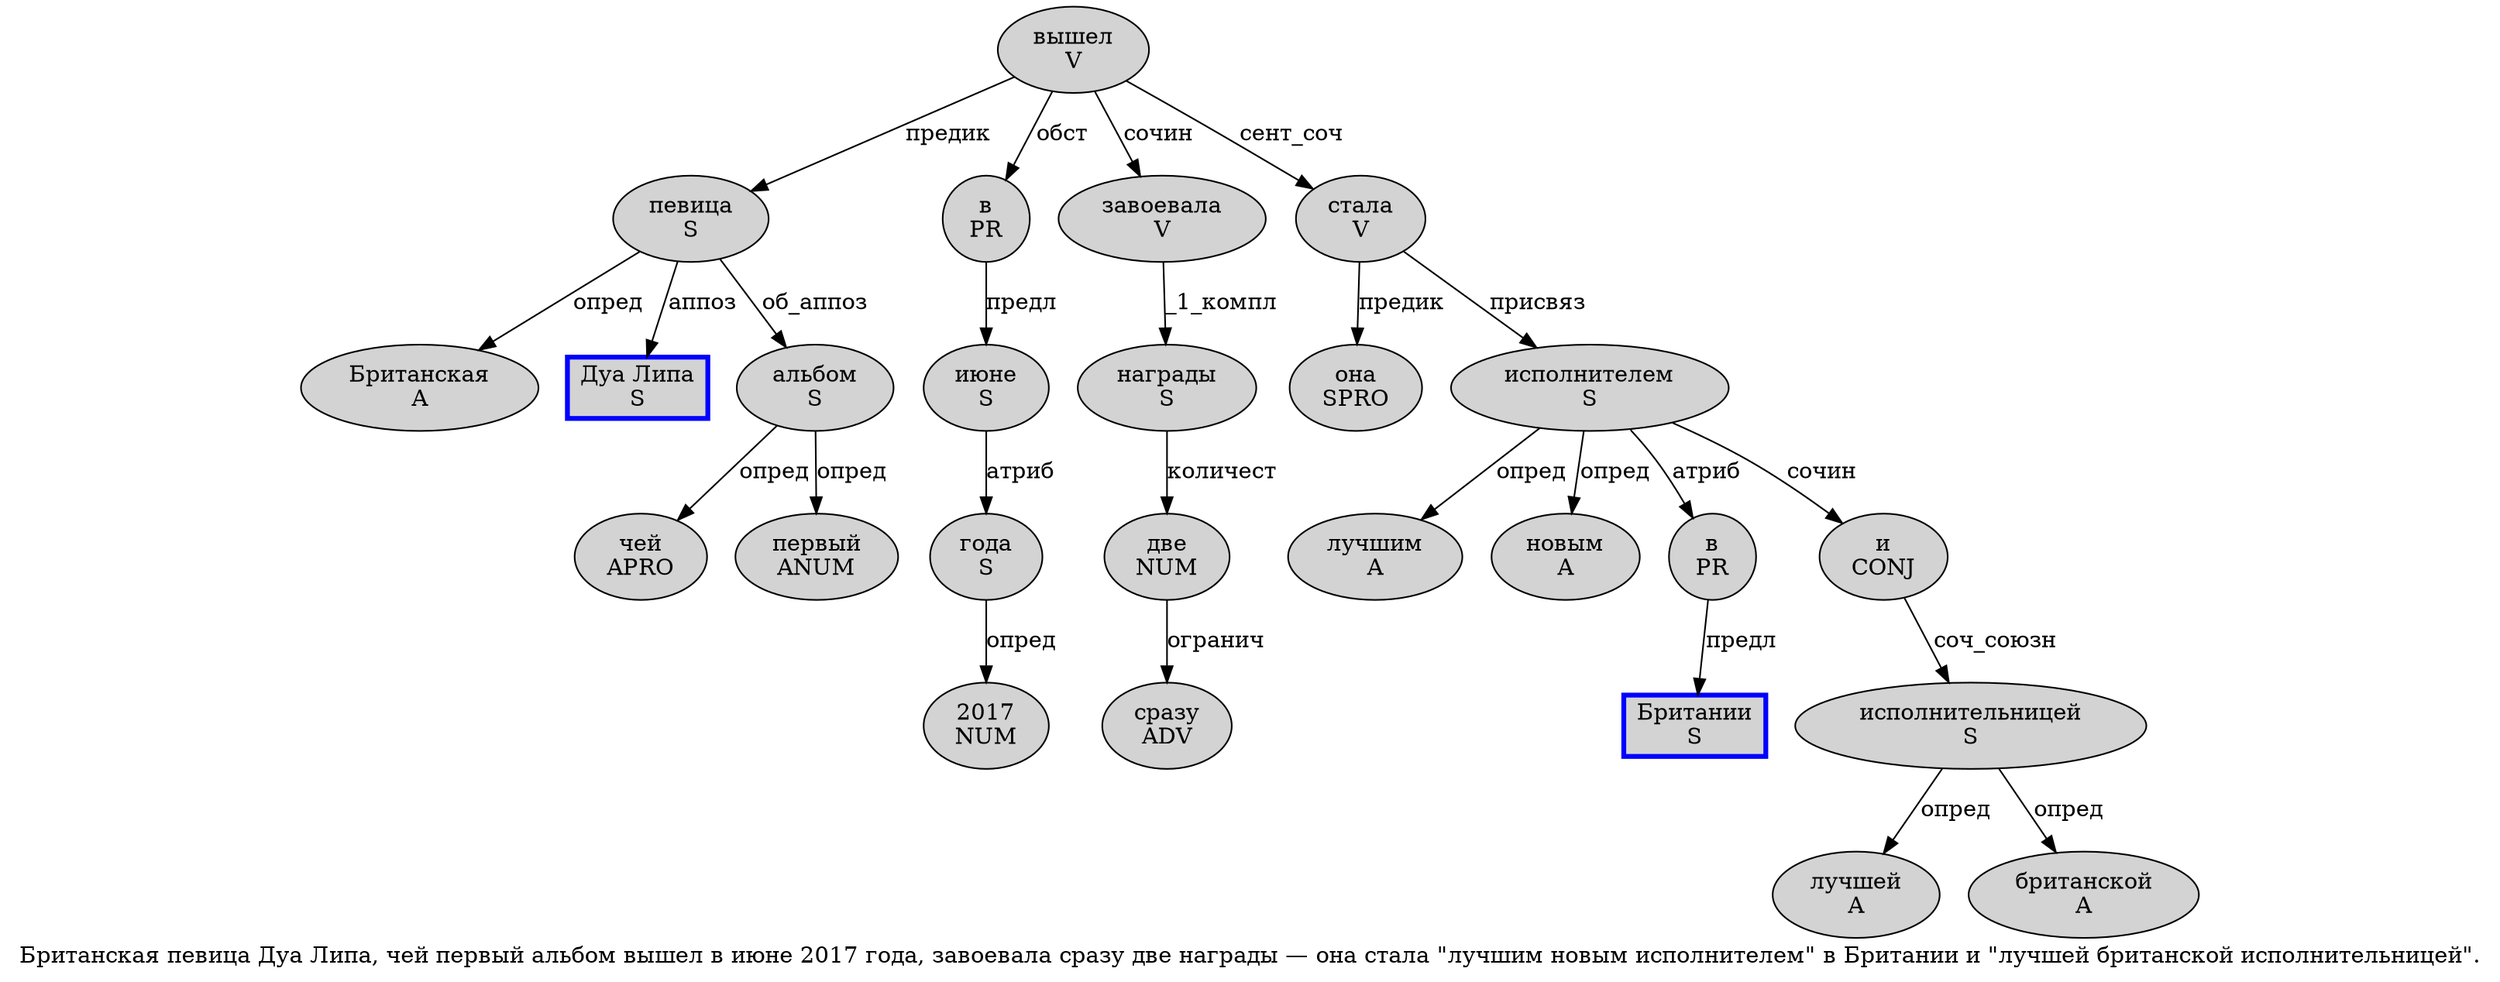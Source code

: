 digraph SENTENCE_527 {
	graph [label="Британская певица Дуа Липа, чей первый альбом вышел в июне 2017 года, завоевала сразу две награды — она стала \"лучшим новым исполнителем\" в Британии и \"лучшей британской исполнительницей\"."]
	node [style=filled]
		0 [label="Британская
A" color="" fillcolor=lightgray penwidth=1 shape=ellipse]
		1 [label="певица
S" color="" fillcolor=lightgray penwidth=1 shape=ellipse]
		2 [label="Дуа Липа
S" color=blue fillcolor=lightgray penwidth=3 shape=box]
		4 [label="чей
APRO" color="" fillcolor=lightgray penwidth=1 shape=ellipse]
		5 [label="первый
ANUM" color="" fillcolor=lightgray penwidth=1 shape=ellipse]
		6 [label="альбом
S" color="" fillcolor=lightgray penwidth=1 shape=ellipse]
		7 [label="вышел
V" color="" fillcolor=lightgray penwidth=1 shape=ellipse]
		8 [label="в
PR" color="" fillcolor=lightgray penwidth=1 shape=ellipse]
		9 [label="июне
S" color="" fillcolor=lightgray penwidth=1 shape=ellipse]
		10 [label="2017
NUM" color="" fillcolor=lightgray penwidth=1 shape=ellipse]
		11 [label="года
S" color="" fillcolor=lightgray penwidth=1 shape=ellipse]
		13 [label="завоевала
V" color="" fillcolor=lightgray penwidth=1 shape=ellipse]
		14 [label="сразу
ADV" color="" fillcolor=lightgray penwidth=1 shape=ellipse]
		15 [label="две
NUM" color="" fillcolor=lightgray penwidth=1 shape=ellipse]
		16 [label="награды
S" color="" fillcolor=lightgray penwidth=1 shape=ellipse]
		18 [label="она
SPRO" color="" fillcolor=lightgray penwidth=1 shape=ellipse]
		19 [label="стала
V" color="" fillcolor=lightgray penwidth=1 shape=ellipse]
		21 [label="лучшим
A" color="" fillcolor=lightgray penwidth=1 shape=ellipse]
		22 [label="новым
A" color="" fillcolor=lightgray penwidth=1 shape=ellipse]
		23 [label="исполнителем
S" color="" fillcolor=lightgray penwidth=1 shape=ellipse]
		25 [label="в
PR" color="" fillcolor=lightgray penwidth=1 shape=ellipse]
		26 [label="Британии
S" color=blue fillcolor=lightgray penwidth=3 shape=box]
		27 [label="и
CONJ" color="" fillcolor=lightgray penwidth=1 shape=ellipse]
		29 [label="лучшей
A" color="" fillcolor=lightgray penwidth=1 shape=ellipse]
		30 [label="британской
A" color="" fillcolor=lightgray penwidth=1 shape=ellipse]
		31 [label="исполнительницей
S" color="" fillcolor=lightgray penwidth=1 shape=ellipse]
			6 -> 4 [label="опред"]
			6 -> 5 [label="опред"]
			8 -> 9 [label="предл"]
			1 -> 0 [label="опред"]
			1 -> 2 [label="аппоз"]
			1 -> 6 [label="об_аппоз"]
			27 -> 31 [label="соч_союзн"]
			31 -> 29 [label="опред"]
			31 -> 30 [label="опред"]
			19 -> 18 [label="предик"]
			19 -> 23 [label="присвяз"]
			23 -> 21 [label="опред"]
			23 -> 22 [label="опред"]
			23 -> 25 [label="атриб"]
			23 -> 27 [label="сочин"]
			11 -> 10 [label="опред"]
			9 -> 11 [label="атриб"]
			13 -> 16 [label="_1_компл"]
			7 -> 1 [label="предик"]
			7 -> 8 [label="обст"]
			7 -> 13 [label="сочин"]
			7 -> 19 [label="сент_соч"]
			15 -> 14 [label="огранич"]
			16 -> 15 [label="количест"]
			25 -> 26 [label="предл"]
}